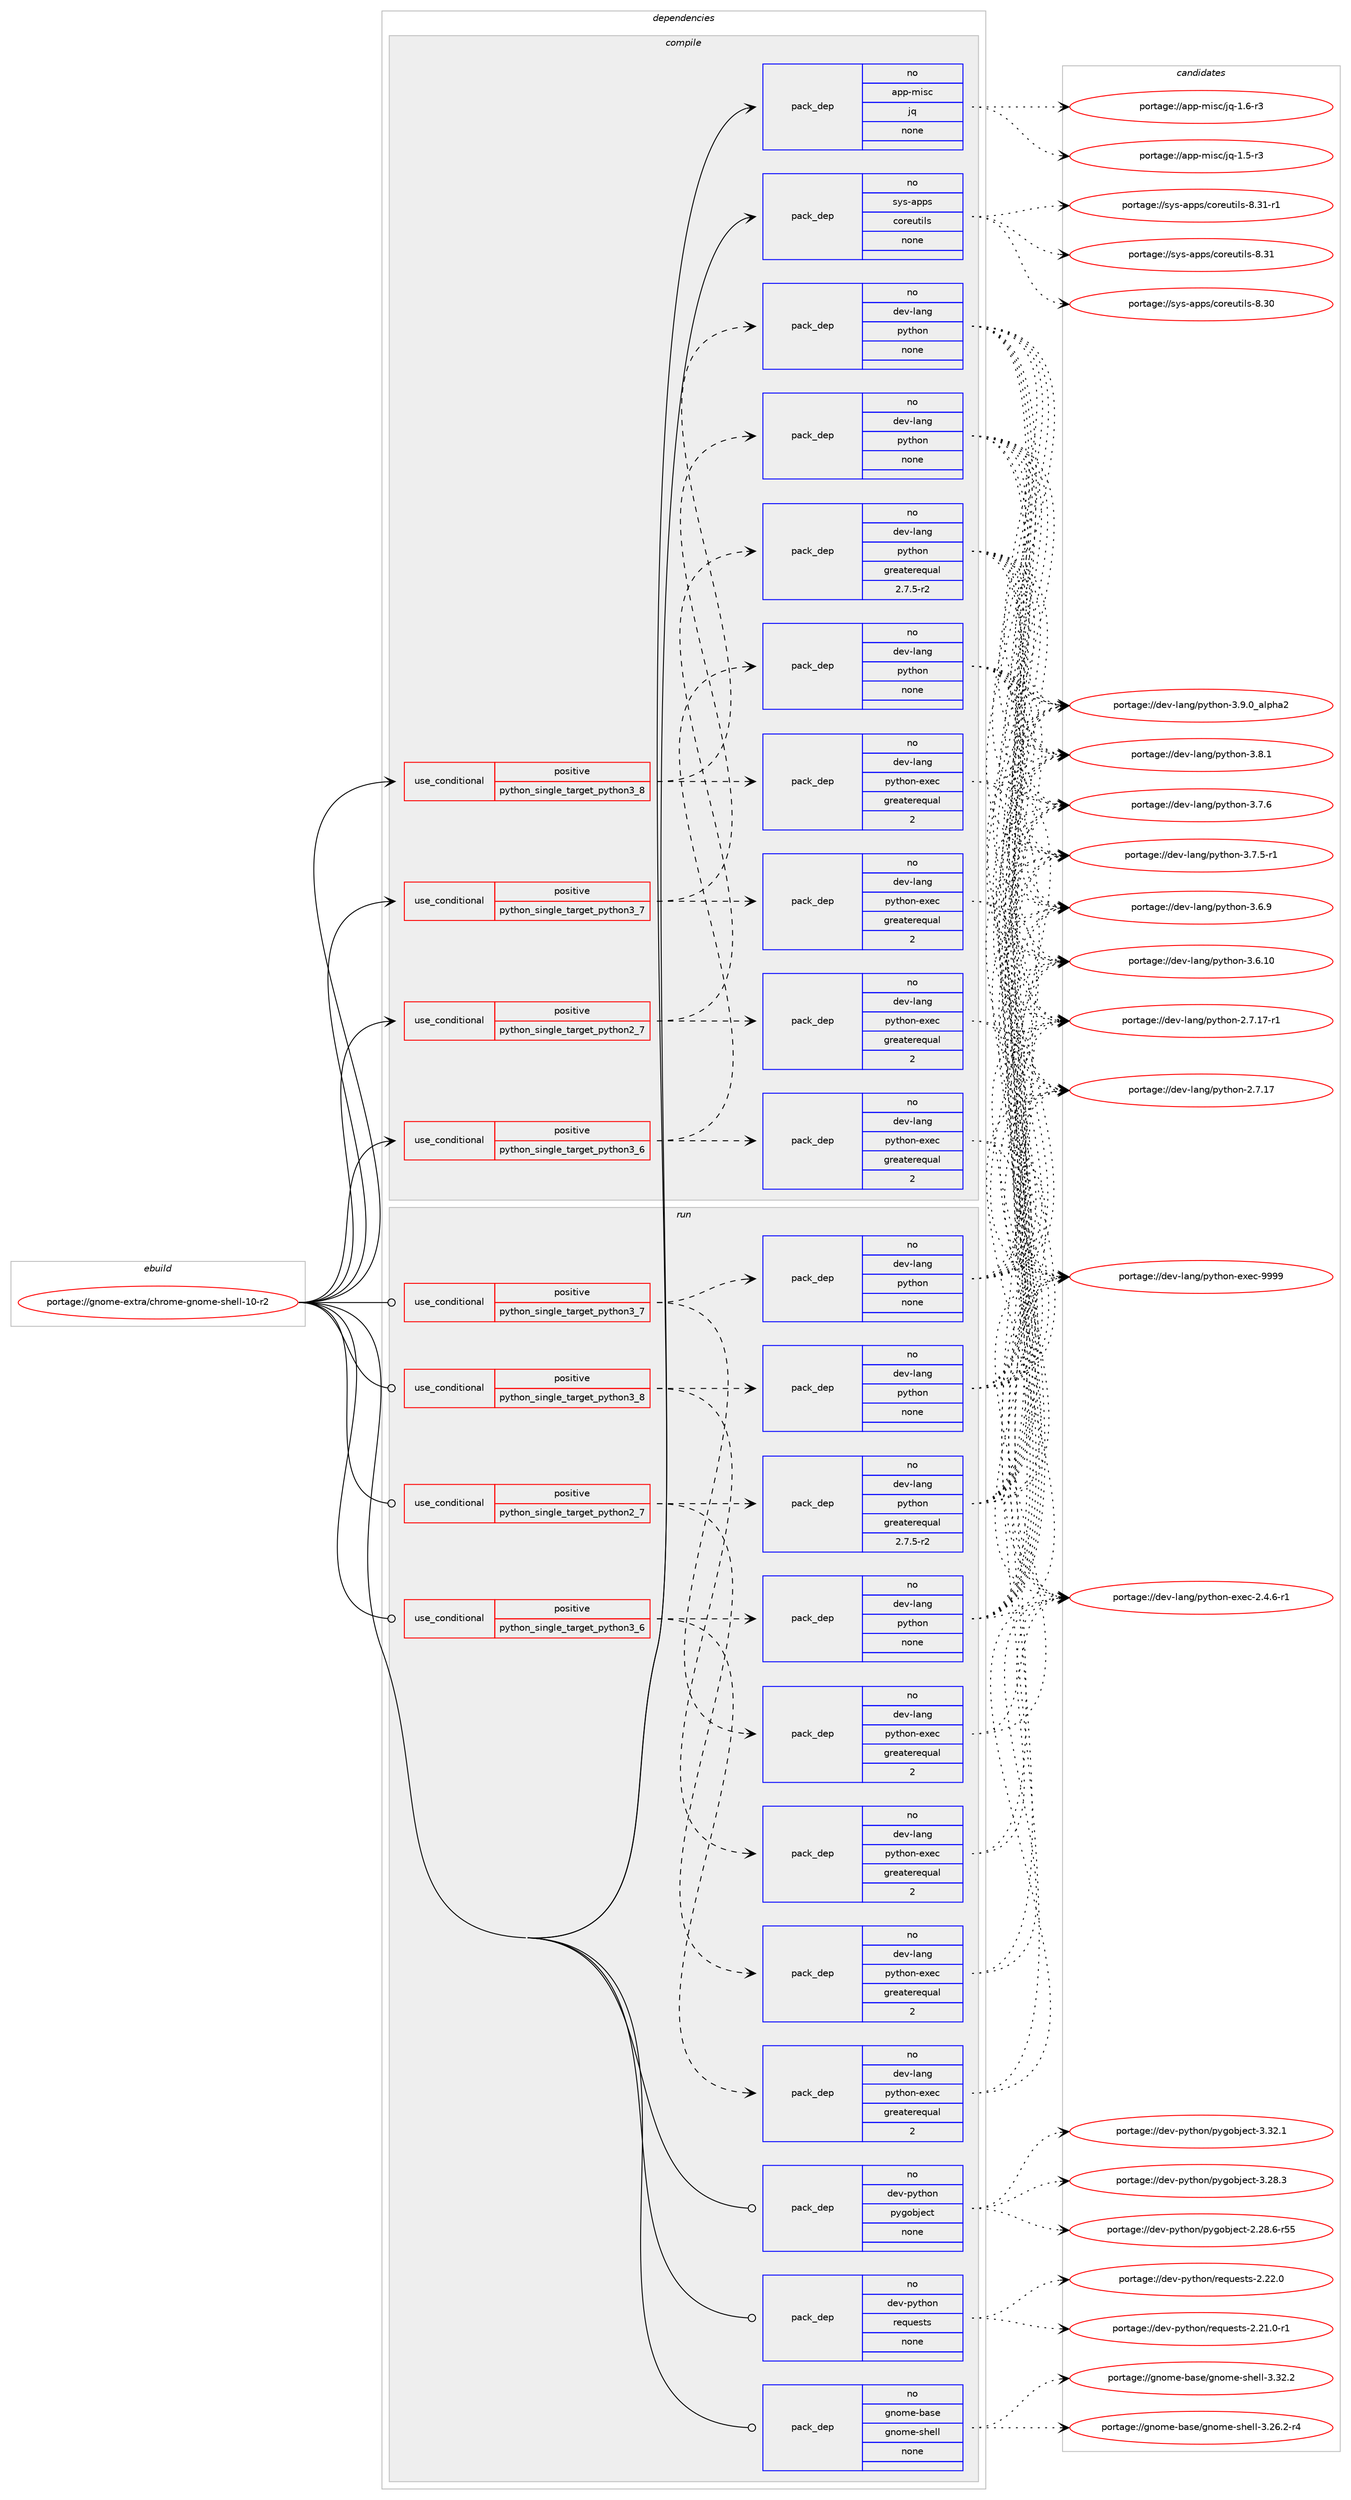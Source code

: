 digraph prolog {

# *************
# Graph options
# *************

newrank=true;
concentrate=true;
compound=true;
graph [rankdir=LR,fontname=Helvetica,fontsize=10,ranksep=1.5];#, ranksep=2.5, nodesep=0.2];
edge  [arrowhead=vee];
node  [fontname=Helvetica,fontsize=10];

# **********
# The ebuild
# **********

subgraph cluster_leftcol {
color=gray;
rank=same;
label=<<i>ebuild</i>>;
id [label="portage://gnome-extra/chrome-gnome-shell-10-r2", color=red, width=4, href="../gnome-extra/chrome-gnome-shell-10-r2.svg"];
}

# ****************
# The dependencies
# ****************

subgraph cluster_midcol {
color=gray;
label=<<i>dependencies</i>>;
subgraph cluster_compile {
fillcolor="#eeeeee";
style=filled;
label=<<i>compile</i>>;
subgraph cond57980 {
dependency277171 [label=<<TABLE BORDER="0" CELLBORDER="1" CELLSPACING="0" CELLPADDING="4"><TR><TD ROWSPAN="3" CELLPADDING="10">use_conditional</TD></TR><TR><TD>positive</TD></TR><TR><TD>python_single_target_python2_7</TD></TR></TABLE>>, shape=none, color=red];
subgraph pack214843 {
dependency277172 [label=<<TABLE BORDER="0" CELLBORDER="1" CELLSPACING="0" CELLPADDING="4" WIDTH="220"><TR><TD ROWSPAN="6" CELLPADDING="30">pack_dep</TD></TR><TR><TD WIDTH="110">no</TD></TR><TR><TD>dev-lang</TD></TR><TR><TD>python</TD></TR><TR><TD>greaterequal</TD></TR><TR><TD>2.7.5-r2</TD></TR></TABLE>>, shape=none, color=blue];
}
dependency277171:e -> dependency277172:w [weight=20,style="dashed",arrowhead="vee"];
subgraph pack214844 {
dependency277173 [label=<<TABLE BORDER="0" CELLBORDER="1" CELLSPACING="0" CELLPADDING="4" WIDTH="220"><TR><TD ROWSPAN="6" CELLPADDING="30">pack_dep</TD></TR><TR><TD WIDTH="110">no</TD></TR><TR><TD>dev-lang</TD></TR><TR><TD>python-exec</TD></TR><TR><TD>greaterequal</TD></TR><TR><TD>2</TD></TR></TABLE>>, shape=none, color=blue];
}
dependency277171:e -> dependency277173:w [weight=20,style="dashed",arrowhead="vee"];
}
id:e -> dependency277171:w [weight=20,style="solid",arrowhead="vee"];
subgraph cond57981 {
dependency277174 [label=<<TABLE BORDER="0" CELLBORDER="1" CELLSPACING="0" CELLPADDING="4"><TR><TD ROWSPAN="3" CELLPADDING="10">use_conditional</TD></TR><TR><TD>positive</TD></TR><TR><TD>python_single_target_python3_6</TD></TR></TABLE>>, shape=none, color=red];
subgraph pack214845 {
dependency277175 [label=<<TABLE BORDER="0" CELLBORDER="1" CELLSPACING="0" CELLPADDING="4" WIDTH="220"><TR><TD ROWSPAN="6" CELLPADDING="30">pack_dep</TD></TR><TR><TD WIDTH="110">no</TD></TR><TR><TD>dev-lang</TD></TR><TR><TD>python</TD></TR><TR><TD>none</TD></TR><TR><TD></TD></TR></TABLE>>, shape=none, color=blue];
}
dependency277174:e -> dependency277175:w [weight=20,style="dashed",arrowhead="vee"];
subgraph pack214846 {
dependency277176 [label=<<TABLE BORDER="0" CELLBORDER="1" CELLSPACING="0" CELLPADDING="4" WIDTH="220"><TR><TD ROWSPAN="6" CELLPADDING="30">pack_dep</TD></TR><TR><TD WIDTH="110">no</TD></TR><TR><TD>dev-lang</TD></TR><TR><TD>python-exec</TD></TR><TR><TD>greaterequal</TD></TR><TR><TD>2</TD></TR></TABLE>>, shape=none, color=blue];
}
dependency277174:e -> dependency277176:w [weight=20,style="dashed",arrowhead="vee"];
}
id:e -> dependency277174:w [weight=20,style="solid",arrowhead="vee"];
subgraph cond57982 {
dependency277177 [label=<<TABLE BORDER="0" CELLBORDER="1" CELLSPACING="0" CELLPADDING="4"><TR><TD ROWSPAN="3" CELLPADDING="10">use_conditional</TD></TR><TR><TD>positive</TD></TR><TR><TD>python_single_target_python3_7</TD></TR></TABLE>>, shape=none, color=red];
subgraph pack214847 {
dependency277178 [label=<<TABLE BORDER="0" CELLBORDER="1" CELLSPACING="0" CELLPADDING="4" WIDTH="220"><TR><TD ROWSPAN="6" CELLPADDING="30">pack_dep</TD></TR><TR><TD WIDTH="110">no</TD></TR><TR><TD>dev-lang</TD></TR><TR><TD>python</TD></TR><TR><TD>none</TD></TR><TR><TD></TD></TR></TABLE>>, shape=none, color=blue];
}
dependency277177:e -> dependency277178:w [weight=20,style="dashed",arrowhead="vee"];
subgraph pack214848 {
dependency277179 [label=<<TABLE BORDER="0" CELLBORDER="1" CELLSPACING="0" CELLPADDING="4" WIDTH="220"><TR><TD ROWSPAN="6" CELLPADDING="30">pack_dep</TD></TR><TR><TD WIDTH="110">no</TD></TR><TR><TD>dev-lang</TD></TR><TR><TD>python-exec</TD></TR><TR><TD>greaterequal</TD></TR><TR><TD>2</TD></TR></TABLE>>, shape=none, color=blue];
}
dependency277177:e -> dependency277179:w [weight=20,style="dashed",arrowhead="vee"];
}
id:e -> dependency277177:w [weight=20,style="solid",arrowhead="vee"];
subgraph cond57983 {
dependency277180 [label=<<TABLE BORDER="0" CELLBORDER="1" CELLSPACING="0" CELLPADDING="4"><TR><TD ROWSPAN="3" CELLPADDING="10">use_conditional</TD></TR><TR><TD>positive</TD></TR><TR><TD>python_single_target_python3_8</TD></TR></TABLE>>, shape=none, color=red];
subgraph pack214849 {
dependency277181 [label=<<TABLE BORDER="0" CELLBORDER="1" CELLSPACING="0" CELLPADDING="4" WIDTH="220"><TR><TD ROWSPAN="6" CELLPADDING="30">pack_dep</TD></TR><TR><TD WIDTH="110">no</TD></TR><TR><TD>dev-lang</TD></TR><TR><TD>python</TD></TR><TR><TD>none</TD></TR><TR><TD></TD></TR></TABLE>>, shape=none, color=blue];
}
dependency277180:e -> dependency277181:w [weight=20,style="dashed",arrowhead="vee"];
subgraph pack214850 {
dependency277182 [label=<<TABLE BORDER="0" CELLBORDER="1" CELLSPACING="0" CELLPADDING="4" WIDTH="220"><TR><TD ROWSPAN="6" CELLPADDING="30">pack_dep</TD></TR><TR><TD WIDTH="110">no</TD></TR><TR><TD>dev-lang</TD></TR><TR><TD>python-exec</TD></TR><TR><TD>greaterequal</TD></TR><TR><TD>2</TD></TR></TABLE>>, shape=none, color=blue];
}
dependency277180:e -> dependency277182:w [weight=20,style="dashed",arrowhead="vee"];
}
id:e -> dependency277180:w [weight=20,style="solid",arrowhead="vee"];
subgraph pack214851 {
dependency277183 [label=<<TABLE BORDER="0" CELLBORDER="1" CELLSPACING="0" CELLPADDING="4" WIDTH="220"><TR><TD ROWSPAN="6" CELLPADDING="30">pack_dep</TD></TR><TR><TD WIDTH="110">no</TD></TR><TR><TD>app-misc</TD></TR><TR><TD>jq</TD></TR><TR><TD>none</TD></TR><TR><TD></TD></TR></TABLE>>, shape=none, color=blue];
}
id:e -> dependency277183:w [weight=20,style="solid",arrowhead="vee"];
subgraph pack214852 {
dependency277184 [label=<<TABLE BORDER="0" CELLBORDER="1" CELLSPACING="0" CELLPADDING="4" WIDTH="220"><TR><TD ROWSPAN="6" CELLPADDING="30">pack_dep</TD></TR><TR><TD WIDTH="110">no</TD></TR><TR><TD>sys-apps</TD></TR><TR><TD>coreutils</TD></TR><TR><TD>none</TD></TR><TR><TD></TD></TR></TABLE>>, shape=none, color=blue];
}
id:e -> dependency277184:w [weight=20,style="solid",arrowhead="vee"];
}
subgraph cluster_compileandrun {
fillcolor="#eeeeee";
style=filled;
label=<<i>compile and run</i>>;
}
subgraph cluster_run {
fillcolor="#eeeeee";
style=filled;
label=<<i>run</i>>;
subgraph cond57984 {
dependency277185 [label=<<TABLE BORDER="0" CELLBORDER="1" CELLSPACING="0" CELLPADDING="4"><TR><TD ROWSPAN="3" CELLPADDING="10">use_conditional</TD></TR><TR><TD>positive</TD></TR><TR><TD>python_single_target_python2_7</TD></TR></TABLE>>, shape=none, color=red];
subgraph pack214853 {
dependency277186 [label=<<TABLE BORDER="0" CELLBORDER="1" CELLSPACING="0" CELLPADDING="4" WIDTH="220"><TR><TD ROWSPAN="6" CELLPADDING="30">pack_dep</TD></TR><TR><TD WIDTH="110">no</TD></TR><TR><TD>dev-lang</TD></TR><TR><TD>python</TD></TR><TR><TD>greaterequal</TD></TR><TR><TD>2.7.5-r2</TD></TR></TABLE>>, shape=none, color=blue];
}
dependency277185:e -> dependency277186:w [weight=20,style="dashed",arrowhead="vee"];
subgraph pack214854 {
dependency277187 [label=<<TABLE BORDER="0" CELLBORDER="1" CELLSPACING="0" CELLPADDING="4" WIDTH="220"><TR><TD ROWSPAN="6" CELLPADDING="30">pack_dep</TD></TR><TR><TD WIDTH="110">no</TD></TR><TR><TD>dev-lang</TD></TR><TR><TD>python-exec</TD></TR><TR><TD>greaterequal</TD></TR><TR><TD>2</TD></TR></TABLE>>, shape=none, color=blue];
}
dependency277185:e -> dependency277187:w [weight=20,style="dashed",arrowhead="vee"];
}
id:e -> dependency277185:w [weight=20,style="solid",arrowhead="odot"];
subgraph cond57985 {
dependency277188 [label=<<TABLE BORDER="0" CELLBORDER="1" CELLSPACING="0" CELLPADDING="4"><TR><TD ROWSPAN="3" CELLPADDING="10">use_conditional</TD></TR><TR><TD>positive</TD></TR><TR><TD>python_single_target_python3_6</TD></TR></TABLE>>, shape=none, color=red];
subgraph pack214855 {
dependency277189 [label=<<TABLE BORDER="0" CELLBORDER="1" CELLSPACING="0" CELLPADDING="4" WIDTH="220"><TR><TD ROWSPAN="6" CELLPADDING="30">pack_dep</TD></TR><TR><TD WIDTH="110">no</TD></TR><TR><TD>dev-lang</TD></TR><TR><TD>python</TD></TR><TR><TD>none</TD></TR><TR><TD></TD></TR></TABLE>>, shape=none, color=blue];
}
dependency277188:e -> dependency277189:w [weight=20,style="dashed",arrowhead="vee"];
subgraph pack214856 {
dependency277190 [label=<<TABLE BORDER="0" CELLBORDER="1" CELLSPACING="0" CELLPADDING="4" WIDTH="220"><TR><TD ROWSPAN="6" CELLPADDING="30">pack_dep</TD></TR><TR><TD WIDTH="110">no</TD></TR><TR><TD>dev-lang</TD></TR><TR><TD>python-exec</TD></TR><TR><TD>greaterequal</TD></TR><TR><TD>2</TD></TR></TABLE>>, shape=none, color=blue];
}
dependency277188:e -> dependency277190:w [weight=20,style="dashed",arrowhead="vee"];
}
id:e -> dependency277188:w [weight=20,style="solid",arrowhead="odot"];
subgraph cond57986 {
dependency277191 [label=<<TABLE BORDER="0" CELLBORDER="1" CELLSPACING="0" CELLPADDING="4"><TR><TD ROWSPAN="3" CELLPADDING="10">use_conditional</TD></TR><TR><TD>positive</TD></TR><TR><TD>python_single_target_python3_7</TD></TR></TABLE>>, shape=none, color=red];
subgraph pack214857 {
dependency277192 [label=<<TABLE BORDER="0" CELLBORDER="1" CELLSPACING="0" CELLPADDING="4" WIDTH="220"><TR><TD ROWSPAN="6" CELLPADDING="30">pack_dep</TD></TR><TR><TD WIDTH="110">no</TD></TR><TR><TD>dev-lang</TD></TR><TR><TD>python</TD></TR><TR><TD>none</TD></TR><TR><TD></TD></TR></TABLE>>, shape=none, color=blue];
}
dependency277191:e -> dependency277192:w [weight=20,style="dashed",arrowhead="vee"];
subgraph pack214858 {
dependency277193 [label=<<TABLE BORDER="0" CELLBORDER="1" CELLSPACING="0" CELLPADDING="4" WIDTH="220"><TR><TD ROWSPAN="6" CELLPADDING="30">pack_dep</TD></TR><TR><TD WIDTH="110">no</TD></TR><TR><TD>dev-lang</TD></TR><TR><TD>python-exec</TD></TR><TR><TD>greaterequal</TD></TR><TR><TD>2</TD></TR></TABLE>>, shape=none, color=blue];
}
dependency277191:e -> dependency277193:w [weight=20,style="dashed",arrowhead="vee"];
}
id:e -> dependency277191:w [weight=20,style="solid",arrowhead="odot"];
subgraph cond57987 {
dependency277194 [label=<<TABLE BORDER="0" CELLBORDER="1" CELLSPACING="0" CELLPADDING="4"><TR><TD ROWSPAN="3" CELLPADDING="10">use_conditional</TD></TR><TR><TD>positive</TD></TR><TR><TD>python_single_target_python3_8</TD></TR></TABLE>>, shape=none, color=red];
subgraph pack214859 {
dependency277195 [label=<<TABLE BORDER="0" CELLBORDER="1" CELLSPACING="0" CELLPADDING="4" WIDTH="220"><TR><TD ROWSPAN="6" CELLPADDING="30">pack_dep</TD></TR><TR><TD WIDTH="110">no</TD></TR><TR><TD>dev-lang</TD></TR><TR><TD>python</TD></TR><TR><TD>none</TD></TR><TR><TD></TD></TR></TABLE>>, shape=none, color=blue];
}
dependency277194:e -> dependency277195:w [weight=20,style="dashed",arrowhead="vee"];
subgraph pack214860 {
dependency277196 [label=<<TABLE BORDER="0" CELLBORDER="1" CELLSPACING="0" CELLPADDING="4" WIDTH="220"><TR><TD ROWSPAN="6" CELLPADDING="30">pack_dep</TD></TR><TR><TD WIDTH="110">no</TD></TR><TR><TD>dev-lang</TD></TR><TR><TD>python-exec</TD></TR><TR><TD>greaterequal</TD></TR><TR><TD>2</TD></TR></TABLE>>, shape=none, color=blue];
}
dependency277194:e -> dependency277196:w [weight=20,style="dashed",arrowhead="vee"];
}
id:e -> dependency277194:w [weight=20,style="solid",arrowhead="odot"];
subgraph pack214861 {
dependency277197 [label=<<TABLE BORDER="0" CELLBORDER="1" CELLSPACING="0" CELLPADDING="4" WIDTH="220"><TR><TD ROWSPAN="6" CELLPADDING="30">pack_dep</TD></TR><TR><TD WIDTH="110">no</TD></TR><TR><TD>dev-python</TD></TR><TR><TD>pygobject</TD></TR><TR><TD>none</TD></TR><TR><TD></TD></TR></TABLE>>, shape=none, color=blue];
}
id:e -> dependency277197:w [weight=20,style="solid",arrowhead="odot"];
subgraph pack214862 {
dependency277198 [label=<<TABLE BORDER="0" CELLBORDER="1" CELLSPACING="0" CELLPADDING="4" WIDTH="220"><TR><TD ROWSPAN="6" CELLPADDING="30">pack_dep</TD></TR><TR><TD WIDTH="110">no</TD></TR><TR><TD>dev-python</TD></TR><TR><TD>requests</TD></TR><TR><TD>none</TD></TR><TR><TD></TD></TR></TABLE>>, shape=none, color=blue];
}
id:e -> dependency277198:w [weight=20,style="solid",arrowhead="odot"];
subgraph pack214863 {
dependency277199 [label=<<TABLE BORDER="0" CELLBORDER="1" CELLSPACING="0" CELLPADDING="4" WIDTH="220"><TR><TD ROWSPAN="6" CELLPADDING="30">pack_dep</TD></TR><TR><TD WIDTH="110">no</TD></TR><TR><TD>gnome-base</TD></TR><TR><TD>gnome-shell</TD></TR><TR><TD>none</TD></TR><TR><TD></TD></TR></TABLE>>, shape=none, color=blue];
}
id:e -> dependency277199:w [weight=20,style="solid",arrowhead="odot"];
}
}

# **************
# The candidates
# **************

subgraph cluster_choices {
rank=same;
color=gray;
label=<<i>candidates</i>>;

subgraph choice214843 {
color=black;
nodesep=1;
choice10010111845108971101034711212111610411111045514657464895971081121049750 [label="portage://dev-lang/python-3.9.0_alpha2", color=red, width=4,href="../dev-lang/python-3.9.0_alpha2.svg"];
choice100101118451089711010347112121116104111110455146564649 [label="portage://dev-lang/python-3.8.1", color=red, width=4,href="../dev-lang/python-3.8.1.svg"];
choice100101118451089711010347112121116104111110455146554654 [label="portage://dev-lang/python-3.7.6", color=red, width=4,href="../dev-lang/python-3.7.6.svg"];
choice1001011184510897110103471121211161041111104551465546534511449 [label="portage://dev-lang/python-3.7.5-r1", color=red, width=4,href="../dev-lang/python-3.7.5-r1.svg"];
choice100101118451089711010347112121116104111110455146544657 [label="portage://dev-lang/python-3.6.9", color=red, width=4,href="../dev-lang/python-3.6.9.svg"];
choice10010111845108971101034711212111610411111045514654464948 [label="portage://dev-lang/python-3.6.10", color=red, width=4,href="../dev-lang/python-3.6.10.svg"];
choice100101118451089711010347112121116104111110455046554649554511449 [label="portage://dev-lang/python-2.7.17-r1", color=red, width=4,href="../dev-lang/python-2.7.17-r1.svg"];
choice10010111845108971101034711212111610411111045504655464955 [label="portage://dev-lang/python-2.7.17", color=red, width=4,href="../dev-lang/python-2.7.17.svg"];
dependency277172:e -> choice10010111845108971101034711212111610411111045514657464895971081121049750:w [style=dotted,weight="100"];
dependency277172:e -> choice100101118451089711010347112121116104111110455146564649:w [style=dotted,weight="100"];
dependency277172:e -> choice100101118451089711010347112121116104111110455146554654:w [style=dotted,weight="100"];
dependency277172:e -> choice1001011184510897110103471121211161041111104551465546534511449:w [style=dotted,weight="100"];
dependency277172:e -> choice100101118451089711010347112121116104111110455146544657:w [style=dotted,weight="100"];
dependency277172:e -> choice10010111845108971101034711212111610411111045514654464948:w [style=dotted,weight="100"];
dependency277172:e -> choice100101118451089711010347112121116104111110455046554649554511449:w [style=dotted,weight="100"];
dependency277172:e -> choice10010111845108971101034711212111610411111045504655464955:w [style=dotted,weight="100"];
}
subgraph choice214844 {
color=black;
nodesep=1;
choice10010111845108971101034711212111610411111045101120101994557575757 [label="portage://dev-lang/python-exec-9999", color=red, width=4,href="../dev-lang/python-exec-9999.svg"];
choice10010111845108971101034711212111610411111045101120101994550465246544511449 [label="portage://dev-lang/python-exec-2.4.6-r1", color=red, width=4,href="../dev-lang/python-exec-2.4.6-r1.svg"];
dependency277173:e -> choice10010111845108971101034711212111610411111045101120101994557575757:w [style=dotted,weight="100"];
dependency277173:e -> choice10010111845108971101034711212111610411111045101120101994550465246544511449:w [style=dotted,weight="100"];
}
subgraph choice214845 {
color=black;
nodesep=1;
choice10010111845108971101034711212111610411111045514657464895971081121049750 [label="portage://dev-lang/python-3.9.0_alpha2", color=red, width=4,href="../dev-lang/python-3.9.0_alpha2.svg"];
choice100101118451089711010347112121116104111110455146564649 [label="portage://dev-lang/python-3.8.1", color=red, width=4,href="../dev-lang/python-3.8.1.svg"];
choice100101118451089711010347112121116104111110455146554654 [label="portage://dev-lang/python-3.7.6", color=red, width=4,href="../dev-lang/python-3.7.6.svg"];
choice1001011184510897110103471121211161041111104551465546534511449 [label="portage://dev-lang/python-3.7.5-r1", color=red, width=4,href="../dev-lang/python-3.7.5-r1.svg"];
choice100101118451089711010347112121116104111110455146544657 [label="portage://dev-lang/python-3.6.9", color=red, width=4,href="../dev-lang/python-3.6.9.svg"];
choice10010111845108971101034711212111610411111045514654464948 [label="portage://dev-lang/python-3.6.10", color=red, width=4,href="../dev-lang/python-3.6.10.svg"];
choice100101118451089711010347112121116104111110455046554649554511449 [label="portage://dev-lang/python-2.7.17-r1", color=red, width=4,href="../dev-lang/python-2.7.17-r1.svg"];
choice10010111845108971101034711212111610411111045504655464955 [label="portage://dev-lang/python-2.7.17", color=red, width=4,href="../dev-lang/python-2.7.17.svg"];
dependency277175:e -> choice10010111845108971101034711212111610411111045514657464895971081121049750:w [style=dotted,weight="100"];
dependency277175:e -> choice100101118451089711010347112121116104111110455146564649:w [style=dotted,weight="100"];
dependency277175:e -> choice100101118451089711010347112121116104111110455146554654:w [style=dotted,weight="100"];
dependency277175:e -> choice1001011184510897110103471121211161041111104551465546534511449:w [style=dotted,weight="100"];
dependency277175:e -> choice100101118451089711010347112121116104111110455146544657:w [style=dotted,weight="100"];
dependency277175:e -> choice10010111845108971101034711212111610411111045514654464948:w [style=dotted,weight="100"];
dependency277175:e -> choice100101118451089711010347112121116104111110455046554649554511449:w [style=dotted,weight="100"];
dependency277175:e -> choice10010111845108971101034711212111610411111045504655464955:w [style=dotted,weight="100"];
}
subgraph choice214846 {
color=black;
nodesep=1;
choice10010111845108971101034711212111610411111045101120101994557575757 [label="portage://dev-lang/python-exec-9999", color=red, width=4,href="../dev-lang/python-exec-9999.svg"];
choice10010111845108971101034711212111610411111045101120101994550465246544511449 [label="portage://dev-lang/python-exec-2.4.6-r1", color=red, width=4,href="../dev-lang/python-exec-2.4.6-r1.svg"];
dependency277176:e -> choice10010111845108971101034711212111610411111045101120101994557575757:w [style=dotted,weight="100"];
dependency277176:e -> choice10010111845108971101034711212111610411111045101120101994550465246544511449:w [style=dotted,weight="100"];
}
subgraph choice214847 {
color=black;
nodesep=1;
choice10010111845108971101034711212111610411111045514657464895971081121049750 [label="portage://dev-lang/python-3.9.0_alpha2", color=red, width=4,href="../dev-lang/python-3.9.0_alpha2.svg"];
choice100101118451089711010347112121116104111110455146564649 [label="portage://dev-lang/python-3.8.1", color=red, width=4,href="../dev-lang/python-3.8.1.svg"];
choice100101118451089711010347112121116104111110455146554654 [label="portage://dev-lang/python-3.7.6", color=red, width=4,href="../dev-lang/python-3.7.6.svg"];
choice1001011184510897110103471121211161041111104551465546534511449 [label="portage://dev-lang/python-3.7.5-r1", color=red, width=4,href="../dev-lang/python-3.7.5-r1.svg"];
choice100101118451089711010347112121116104111110455146544657 [label="portage://dev-lang/python-3.6.9", color=red, width=4,href="../dev-lang/python-3.6.9.svg"];
choice10010111845108971101034711212111610411111045514654464948 [label="portage://dev-lang/python-3.6.10", color=red, width=4,href="../dev-lang/python-3.6.10.svg"];
choice100101118451089711010347112121116104111110455046554649554511449 [label="portage://dev-lang/python-2.7.17-r1", color=red, width=4,href="../dev-lang/python-2.7.17-r1.svg"];
choice10010111845108971101034711212111610411111045504655464955 [label="portage://dev-lang/python-2.7.17", color=red, width=4,href="../dev-lang/python-2.7.17.svg"];
dependency277178:e -> choice10010111845108971101034711212111610411111045514657464895971081121049750:w [style=dotted,weight="100"];
dependency277178:e -> choice100101118451089711010347112121116104111110455146564649:w [style=dotted,weight="100"];
dependency277178:e -> choice100101118451089711010347112121116104111110455146554654:w [style=dotted,weight="100"];
dependency277178:e -> choice1001011184510897110103471121211161041111104551465546534511449:w [style=dotted,weight="100"];
dependency277178:e -> choice100101118451089711010347112121116104111110455146544657:w [style=dotted,weight="100"];
dependency277178:e -> choice10010111845108971101034711212111610411111045514654464948:w [style=dotted,weight="100"];
dependency277178:e -> choice100101118451089711010347112121116104111110455046554649554511449:w [style=dotted,weight="100"];
dependency277178:e -> choice10010111845108971101034711212111610411111045504655464955:w [style=dotted,weight="100"];
}
subgraph choice214848 {
color=black;
nodesep=1;
choice10010111845108971101034711212111610411111045101120101994557575757 [label="portage://dev-lang/python-exec-9999", color=red, width=4,href="../dev-lang/python-exec-9999.svg"];
choice10010111845108971101034711212111610411111045101120101994550465246544511449 [label="portage://dev-lang/python-exec-2.4.6-r1", color=red, width=4,href="../dev-lang/python-exec-2.4.6-r1.svg"];
dependency277179:e -> choice10010111845108971101034711212111610411111045101120101994557575757:w [style=dotted,weight="100"];
dependency277179:e -> choice10010111845108971101034711212111610411111045101120101994550465246544511449:w [style=dotted,weight="100"];
}
subgraph choice214849 {
color=black;
nodesep=1;
choice10010111845108971101034711212111610411111045514657464895971081121049750 [label="portage://dev-lang/python-3.9.0_alpha2", color=red, width=4,href="../dev-lang/python-3.9.0_alpha2.svg"];
choice100101118451089711010347112121116104111110455146564649 [label="portage://dev-lang/python-3.8.1", color=red, width=4,href="../dev-lang/python-3.8.1.svg"];
choice100101118451089711010347112121116104111110455146554654 [label="portage://dev-lang/python-3.7.6", color=red, width=4,href="../dev-lang/python-3.7.6.svg"];
choice1001011184510897110103471121211161041111104551465546534511449 [label="portage://dev-lang/python-3.7.5-r1", color=red, width=4,href="../dev-lang/python-3.7.5-r1.svg"];
choice100101118451089711010347112121116104111110455146544657 [label="portage://dev-lang/python-3.6.9", color=red, width=4,href="../dev-lang/python-3.6.9.svg"];
choice10010111845108971101034711212111610411111045514654464948 [label="portage://dev-lang/python-3.6.10", color=red, width=4,href="../dev-lang/python-3.6.10.svg"];
choice100101118451089711010347112121116104111110455046554649554511449 [label="portage://dev-lang/python-2.7.17-r1", color=red, width=4,href="../dev-lang/python-2.7.17-r1.svg"];
choice10010111845108971101034711212111610411111045504655464955 [label="portage://dev-lang/python-2.7.17", color=red, width=4,href="../dev-lang/python-2.7.17.svg"];
dependency277181:e -> choice10010111845108971101034711212111610411111045514657464895971081121049750:w [style=dotted,weight="100"];
dependency277181:e -> choice100101118451089711010347112121116104111110455146564649:w [style=dotted,weight="100"];
dependency277181:e -> choice100101118451089711010347112121116104111110455146554654:w [style=dotted,weight="100"];
dependency277181:e -> choice1001011184510897110103471121211161041111104551465546534511449:w [style=dotted,weight="100"];
dependency277181:e -> choice100101118451089711010347112121116104111110455146544657:w [style=dotted,weight="100"];
dependency277181:e -> choice10010111845108971101034711212111610411111045514654464948:w [style=dotted,weight="100"];
dependency277181:e -> choice100101118451089711010347112121116104111110455046554649554511449:w [style=dotted,weight="100"];
dependency277181:e -> choice10010111845108971101034711212111610411111045504655464955:w [style=dotted,weight="100"];
}
subgraph choice214850 {
color=black;
nodesep=1;
choice10010111845108971101034711212111610411111045101120101994557575757 [label="portage://dev-lang/python-exec-9999", color=red, width=4,href="../dev-lang/python-exec-9999.svg"];
choice10010111845108971101034711212111610411111045101120101994550465246544511449 [label="portage://dev-lang/python-exec-2.4.6-r1", color=red, width=4,href="../dev-lang/python-exec-2.4.6-r1.svg"];
dependency277182:e -> choice10010111845108971101034711212111610411111045101120101994557575757:w [style=dotted,weight="100"];
dependency277182:e -> choice10010111845108971101034711212111610411111045101120101994550465246544511449:w [style=dotted,weight="100"];
}
subgraph choice214851 {
color=black;
nodesep=1;
choice97112112451091051159947106113454946544511451 [label="portage://app-misc/jq-1.6-r3", color=red, width=4,href="../app-misc/jq-1.6-r3.svg"];
choice97112112451091051159947106113454946534511451 [label="portage://app-misc/jq-1.5-r3", color=red, width=4,href="../app-misc/jq-1.5-r3.svg"];
dependency277183:e -> choice97112112451091051159947106113454946544511451:w [style=dotted,weight="100"];
dependency277183:e -> choice97112112451091051159947106113454946534511451:w [style=dotted,weight="100"];
}
subgraph choice214852 {
color=black;
nodesep=1;
choice1151211154597112112115479911111410111711610510811545564651494511449 [label="portage://sys-apps/coreutils-8.31-r1", color=red, width=4,href="../sys-apps/coreutils-8.31-r1.svg"];
choice115121115459711211211547991111141011171161051081154556465149 [label="portage://sys-apps/coreutils-8.31", color=red, width=4,href="../sys-apps/coreutils-8.31.svg"];
choice115121115459711211211547991111141011171161051081154556465148 [label="portage://sys-apps/coreutils-8.30", color=red, width=4,href="../sys-apps/coreutils-8.30.svg"];
dependency277184:e -> choice1151211154597112112115479911111410111711610510811545564651494511449:w [style=dotted,weight="100"];
dependency277184:e -> choice115121115459711211211547991111141011171161051081154556465149:w [style=dotted,weight="100"];
dependency277184:e -> choice115121115459711211211547991111141011171161051081154556465148:w [style=dotted,weight="100"];
}
subgraph choice214853 {
color=black;
nodesep=1;
choice10010111845108971101034711212111610411111045514657464895971081121049750 [label="portage://dev-lang/python-3.9.0_alpha2", color=red, width=4,href="../dev-lang/python-3.9.0_alpha2.svg"];
choice100101118451089711010347112121116104111110455146564649 [label="portage://dev-lang/python-3.8.1", color=red, width=4,href="../dev-lang/python-3.8.1.svg"];
choice100101118451089711010347112121116104111110455146554654 [label="portage://dev-lang/python-3.7.6", color=red, width=4,href="../dev-lang/python-3.7.6.svg"];
choice1001011184510897110103471121211161041111104551465546534511449 [label="portage://dev-lang/python-3.7.5-r1", color=red, width=4,href="../dev-lang/python-3.7.5-r1.svg"];
choice100101118451089711010347112121116104111110455146544657 [label="portage://dev-lang/python-3.6.9", color=red, width=4,href="../dev-lang/python-3.6.9.svg"];
choice10010111845108971101034711212111610411111045514654464948 [label="portage://dev-lang/python-3.6.10", color=red, width=4,href="../dev-lang/python-3.6.10.svg"];
choice100101118451089711010347112121116104111110455046554649554511449 [label="portage://dev-lang/python-2.7.17-r1", color=red, width=4,href="../dev-lang/python-2.7.17-r1.svg"];
choice10010111845108971101034711212111610411111045504655464955 [label="portage://dev-lang/python-2.7.17", color=red, width=4,href="../dev-lang/python-2.7.17.svg"];
dependency277186:e -> choice10010111845108971101034711212111610411111045514657464895971081121049750:w [style=dotted,weight="100"];
dependency277186:e -> choice100101118451089711010347112121116104111110455146564649:w [style=dotted,weight="100"];
dependency277186:e -> choice100101118451089711010347112121116104111110455146554654:w [style=dotted,weight="100"];
dependency277186:e -> choice1001011184510897110103471121211161041111104551465546534511449:w [style=dotted,weight="100"];
dependency277186:e -> choice100101118451089711010347112121116104111110455146544657:w [style=dotted,weight="100"];
dependency277186:e -> choice10010111845108971101034711212111610411111045514654464948:w [style=dotted,weight="100"];
dependency277186:e -> choice100101118451089711010347112121116104111110455046554649554511449:w [style=dotted,weight="100"];
dependency277186:e -> choice10010111845108971101034711212111610411111045504655464955:w [style=dotted,weight="100"];
}
subgraph choice214854 {
color=black;
nodesep=1;
choice10010111845108971101034711212111610411111045101120101994557575757 [label="portage://dev-lang/python-exec-9999", color=red, width=4,href="../dev-lang/python-exec-9999.svg"];
choice10010111845108971101034711212111610411111045101120101994550465246544511449 [label="portage://dev-lang/python-exec-2.4.6-r1", color=red, width=4,href="../dev-lang/python-exec-2.4.6-r1.svg"];
dependency277187:e -> choice10010111845108971101034711212111610411111045101120101994557575757:w [style=dotted,weight="100"];
dependency277187:e -> choice10010111845108971101034711212111610411111045101120101994550465246544511449:w [style=dotted,weight="100"];
}
subgraph choice214855 {
color=black;
nodesep=1;
choice10010111845108971101034711212111610411111045514657464895971081121049750 [label="portage://dev-lang/python-3.9.0_alpha2", color=red, width=4,href="../dev-lang/python-3.9.0_alpha2.svg"];
choice100101118451089711010347112121116104111110455146564649 [label="portage://dev-lang/python-3.8.1", color=red, width=4,href="../dev-lang/python-3.8.1.svg"];
choice100101118451089711010347112121116104111110455146554654 [label="portage://dev-lang/python-3.7.6", color=red, width=4,href="../dev-lang/python-3.7.6.svg"];
choice1001011184510897110103471121211161041111104551465546534511449 [label="portage://dev-lang/python-3.7.5-r1", color=red, width=4,href="../dev-lang/python-3.7.5-r1.svg"];
choice100101118451089711010347112121116104111110455146544657 [label="portage://dev-lang/python-3.6.9", color=red, width=4,href="../dev-lang/python-3.6.9.svg"];
choice10010111845108971101034711212111610411111045514654464948 [label="portage://dev-lang/python-3.6.10", color=red, width=4,href="../dev-lang/python-3.6.10.svg"];
choice100101118451089711010347112121116104111110455046554649554511449 [label="portage://dev-lang/python-2.7.17-r1", color=red, width=4,href="../dev-lang/python-2.7.17-r1.svg"];
choice10010111845108971101034711212111610411111045504655464955 [label="portage://dev-lang/python-2.7.17", color=red, width=4,href="../dev-lang/python-2.7.17.svg"];
dependency277189:e -> choice10010111845108971101034711212111610411111045514657464895971081121049750:w [style=dotted,weight="100"];
dependency277189:e -> choice100101118451089711010347112121116104111110455146564649:w [style=dotted,weight="100"];
dependency277189:e -> choice100101118451089711010347112121116104111110455146554654:w [style=dotted,weight="100"];
dependency277189:e -> choice1001011184510897110103471121211161041111104551465546534511449:w [style=dotted,weight="100"];
dependency277189:e -> choice100101118451089711010347112121116104111110455146544657:w [style=dotted,weight="100"];
dependency277189:e -> choice10010111845108971101034711212111610411111045514654464948:w [style=dotted,weight="100"];
dependency277189:e -> choice100101118451089711010347112121116104111110455046554649554511449:w [style=dotted,weight="100"];
dependency277189:e -> choice10010111845108971101034711212111610411111045504655464955:w [style=dotted,weight="100"];
}
subgraph choice214856 {
color=black;
nodesep=1;
choice10010111845108971101034711212111610411111045101120101994557575757 [label="portage://dev-lang/python-exec-9999", color=red, width=4,href="../dev-lang/python-exec-9999.svg"];
choice10010111845108971101034711212111610411111045101120101994550465246544511449 [label="portage://dev-lang/python-exec-2.4.6-r1", color=red, width=4,href="../dev-lang/python-exec-2.4.6-r1.svg"];
dependency277190:e -> choice10010111845108971101034711212111610411111045101120101994557575757:w [style=dotted,weight="100"];
dependency277190:e -> choice10010111845108971101034711212111610411111045101120101994550465246544511449:w [style=dotted,weight="100"];
}
subgraph choice214857 {
color=black;
nodesep=1;
choice10010111845108971101034711212111610411111045514657464895971081121049750 [label="portage://dev-lang/python-3.9.0_alpha2", color=red, width=4,href="../dev-lang/python-3.9.0_alpha2.svg"];
choice100101118451089711010347112121116104111110455146564649 [label="portage://dev-lang/python-3.8.1", color=red, width=4,href="../dev-lang/python-3.8.1.svg"];
choice100101118451089711010347112121116104111110455146554654 [label="portage://dev-lang/python-3.7.6", color=red, width=4,href="../dev-lang/python-3.7.6.svg"];
choice1001011184510897110103471121211161041111104551465546534511449 [label="portage://dev-lang/python-3.7.5-r1", color=red, width=4,href="../dev-lang/python-3.7.5-r1.svg"];
choice100101118451089711010347112121116104111110455146544657 [label="portage://dev-lang/python-3.6.9", color=red, width=4,href="../dev-lang/python-3.6.9.svg"];
choice10010111845108971101034711212111610411111045514654464948 [label="portage://dev-lang/python-3.6.10", color=red, width=4,href="../dev-lang/python-3.6.10.svg"];
choice100101118451089711010347112121116104111110455046554649554511449 [label="portage://dev-lang/python-2.7.17-r1", color=red, width=4,href="../dev-lang/python-2.7.17-r1.svg"];
choice10010111845108971101034711212111610411111045504655464955 [label="portage://dev-lang/python-2.7.17", color=red, width=4,href="../dev-lang/python-2.7.17.svg"];
dependency277192:e -> choice10010111845108971101034711212111610411111045514657464895971081121049750:w [style=dotted,weight="100"];
dependency277192:e -> choice100101118451089711010347112121116104111110455146564649:w [style=dotted,weight="100"];
dependency277192:e -> choice100101118451089711010347112121116104111110455146554654:w [style=dotted,weight="100"];
dependency277192:e -> choice1001011184510897110103471121211161041111104551465546534511449:w [style=dotted,weight="100"];
dependency277192:e -> choice100101118451089711010347112121116104111110455146544657:w [style=dotted,weight="100"];
dependency277192:e -> choice10010111845108971101034711212111610411111045514654464948:w [style=dotted,weight="100"];
dependency277192:e -> choice100101118451089711010347112121116104111110455046554649554511449:w [style=dotted,weight="100"];
dependency277192:e -> choice10010111845108971101034711212111610411111045504655464955:w [style=dotted,weight="100"];
}
subgraph choice214858 {
color=black;
nodesep=1;
choice10010111845108971101034711212111610411111045101120101994557575757 [label="portage://dev-lang/python-exec-9999", color=red, width=4,href="../dev-lang/python-exec-9999.svg"];
choice10010111845108971101034711212111610411111045101120101994550465246544511449 [label="portage://dev-lang/python-exec-2.4.6-r1", color=red, width=4,href="../dev-lang/python-exec-2.4.6-r1.svg"];
dependency277193:e -> choice10010111845108971101034711212111610411111045101120101994557575757:w [style=dotted,weight="100"];
dependency277193:e -> choice10010111845108971101034711212111610411111045101120101994550465246544511449:w [style=dotted,weight="100"];
}
subgraph choice214859 {
color=black;
nodesep=1;
choice10010111845108971101034711212111610411111045514657464895971081121049750 [label="portage://dev-lang/python-3.9.0_alpha2", color=red, width=4,href="../dev-lang/python-3.9.0_alpha2.svg"];
choice100101118451089711010347112121116104111110455146564649 [label="portage://dev-lang/python-3.8.1", color=red, width=4,href="../dev-lang/python-3.8.1.svg"];
choice100101118451089711010347112121116104111110455146554654 [label="portage://dev-lang/python-3.7.6", color=red, width=4,href="../dev-lang/python-3.7.6.svg"];
choice1001011184510897110103471121211161041111104551465546534511449 [label="portage://dev-lang/python-3.7.5-r1", color=red, width=4,href="../dev-lang/python-3.7.5-r1.svg"];
choice100101118451089711010347112121116104111110455146544657 [label="portage://dev-lang/python-3.6.9", color=red, width=4,href="../dev-lang/python-3.6.9.svg"];
choice10010111845108971101034711212111610411111045514654464948 [label="portage://dev-lang/python-3.6.10", color=red, width=4,href="../dev-lang/python-3.6.10.svg"];
choice100101118451089711010347112121116104111110455046554649554511449 [label="portage://dev-lang/python-2.7.17-r1", color=red, width=4,href="../dev-lang/python-2.7.17-r1.svg"];
choice10010111845108971101034711212111610411111045504655464955 [label="portage://dev-lang/python-2.7.17", color=red, width=4,href="../dev-lang/python-2.7.17.svg"];
dependency277195:e -> choice10010111845108971101034711212111610411111045514657464895971081121049750:w [style=dotted,weight="100"];
dependency277195:e -> choice100101118451089711010347112121116104111110455146564649:w [style=dotted,weight="100"];
dependency277195:e -> choice100101118451089711010347112121116104111110455146554654:w [style=dotted,weight="100"];
dependency277195:e -> choice1001011184510897110103471121211161041111104551465546534511449:w [style=dotted,weight="100"];
dependency277195:e -> choice100101118451089711010347112121116104111110455146544657:w [style=dotted,weight="100"];
dependency277195:e -> choice10010111845108971101034711212111610411111045514654464948:w [style=dotted,weight="100"];
dependency277195:e -> choice100101118451089711010347112121116104111110455046554649554511449:w [style=dotted,weight="100"];
dependency277195:e -> choice10010111845108971101034711212111610411111045504655464955:w [style=dotted,weight="100"];
}
subgraph choice214860 {
color=black;
nodesep=1;
choice10010111845108971101034711212111610411111045101120101994557575757 [label="portage://dev-lang/python-exec-9999", color=red, width=4,href="../dev-lang/python-exec-9999.svg"];
choice10010111845108971101034711212111610411111045101120101994550465246544511449 [label="portage://dev-lang/python-exec-2.4.6-r1", color=red, width=4,href="../dev-lang/python-exec-2.4.6-r1.svg"];
dependency277196:e -> choice10010111845108971101034711212111610411111045101120101994557575757:w [style=dotted,weight="100"];
dependency277196:e -> choice10010111845108971101034711212111610411111045101120101994550465246544511449:w [style=dotted,weight="100"];
}
subgraph choice214861 {
color=black;
nodesep=1;
choice1001011184511212111610411111047112121103111981061019911645514651504649 [label="portage://dev-python/pygobject-3.32.1", color=red, width=4,href="../dev-python/pygobject-3.32.1.svg"];
choice1001011184511212111610411111047112121103111981061019911645514650564651 [label="portage://dev-python/pygobject-3.28.3", color=red, width=4,href="../dev-python/pygobject-3.28.3.svg"];
choice1001011184511212111610411111047112121103111981061019911645504650564654451145353 [label="portage://dev-python/pygobject-2.28.6-r55", color=red, width=4,href="../dev-python/pygobject-2.28.6-r55.svg"];
dependency277197:e -> choice1001011184511212111610411111047112121103111981061019911645514651504649:w [style=dotted,weight="100"];
dependency277197:e -> choice1001011184511212111610411111047112121103111981061019911645514650564651:w [style=dotted,weight="100"];
dependency277197:e -> choice1001011184511212111610411111047112121103111981061019911645504650564654451145353:w [style=dotted,weight="100"];
}
subgraph choice214862 {
color=black;
nodesep=1;
choice100101118451121211161041111104711410111311710111511611545504650504648 [label="portage://dev-python/requests-2.22.0", color=red, width=4,href="../dev-python/requests-2.22.0.svg"];
choice1001011184511212111610411111047114101113117101115116115455046504946484511449 [label="portage://dev-python/requests-2.21.0-r1", color=red, width=4,href="../dev-python/requests-2.21.0-r1.svg"];
dependency277198:e -> choice100101118451121211161041111104711410111311710111511611545504650504648:w [style=dotted,weight="100"];
dependency277198:e -> choice1001011184511212111610411111047114101113117101115116115455046504946484511449:w [style=dotted,weight="100"];
}
subgraph choice214863 {
color=black;
nodesep=1;
choice103110111109101459897115101471031101111091014511510410110810845514651504650 [label="portage://gnome-base/gnome-shell-3.32.2", color=red, width=4,href="../gnome-base/gnome-shell-3.32.2.svg"];
choice1031101111091014598971151014710311011110910145115104101108108455146505446504511452 [label="portage://gnome-base/gnome-shell-3.26.2-r4", color=red, width=4,href="../gnome-base/gnome-shell-3.26.2-r4.svg"];
dependency277199:e -> choice103110111109101459897115101471031101111091014511510410110810845514651504650:w [style=dotted,weight="100"];
dependency277199:e -> choice1031101111091014598971151014710311011110910145115104101108108455146505446504511452:w [style=dotted,weight="100"];
}
}

}
